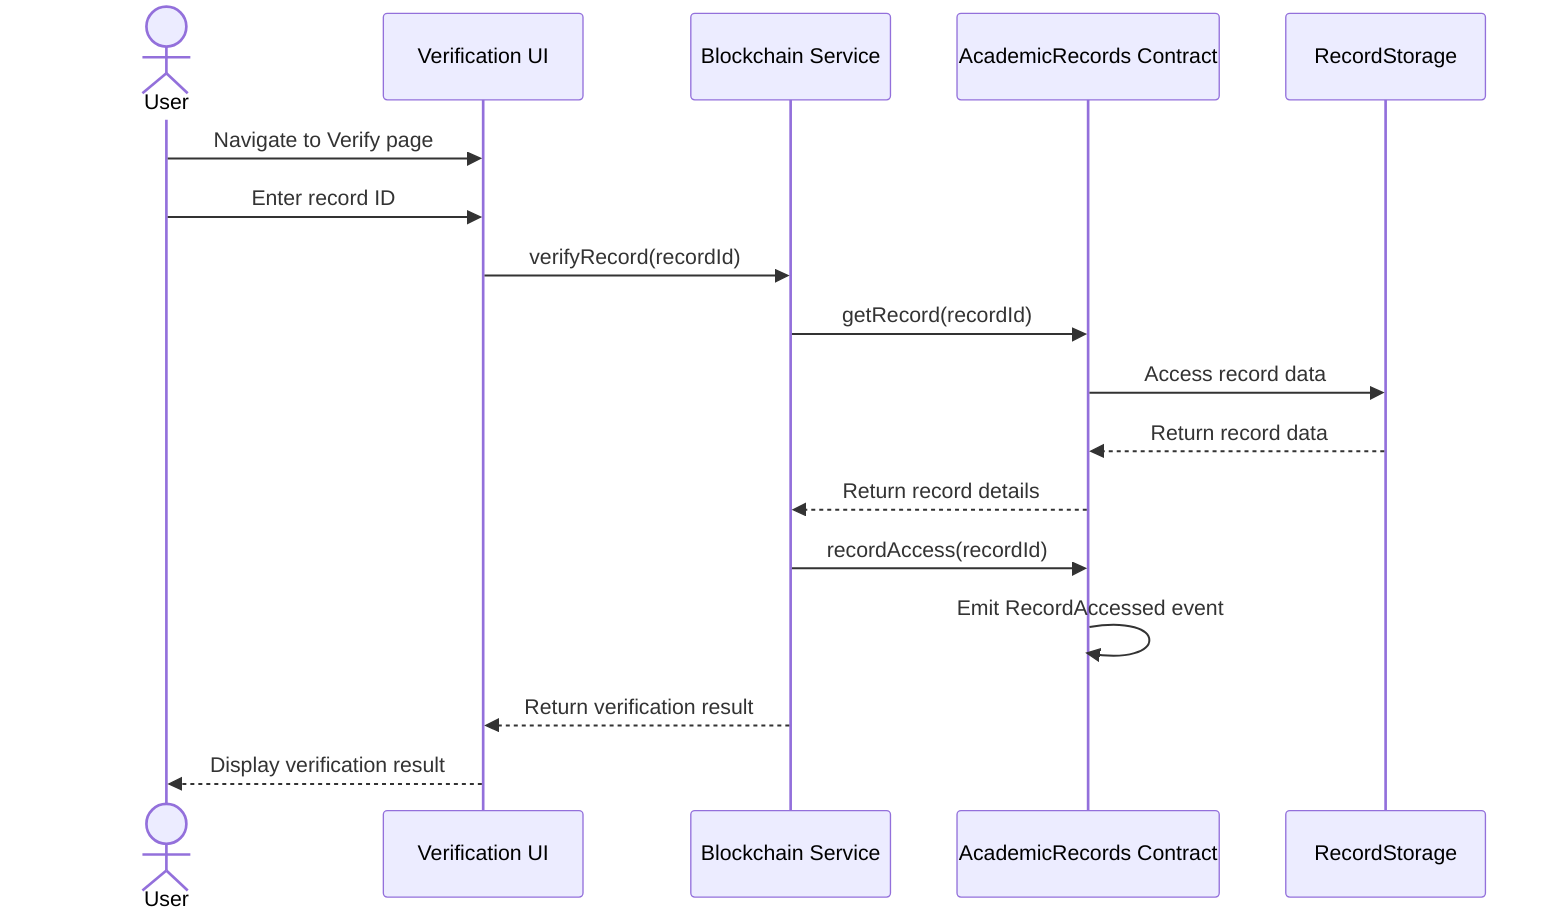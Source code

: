 sequenceDiagram
actor User
participant UI as Verification UI
participant BS as Blockchain Service
participant SC as AcademicRecords Contract
participant RS as RecordStorage

    User->>UI: Navigate to Verify page
    User->>UI: Enter record ID
    UI->>BS: verifyRecord(recordId)
    BS->>SC: getRecord(recordId)
    SC->>RS: Access record data
    RS-->>SC: Return record data
    SC-->>BS: Return record details
    BS->>SC: recordAccess(recordId)
    SC->>SC: Emit RecordAccessed event
    BS-->>UI: Return verification result
    UI-->>User: Display verification result